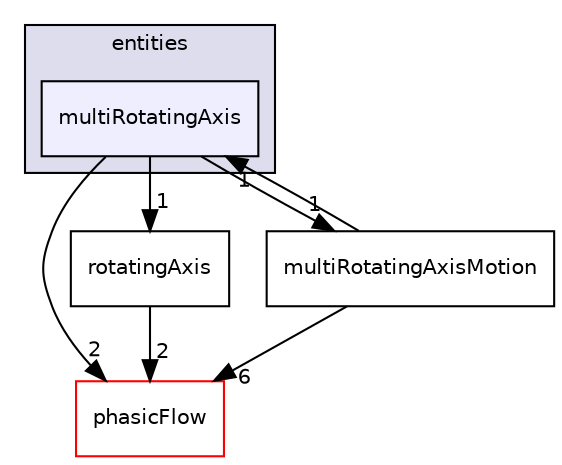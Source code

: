 digraph "src/MotionModel/entities/multiRotatingAxis" {
  compound=true
  node [ fontsize="10", fontname="Helvetica"];
  edge [ labelfontsize="10", labelfontname="Helvetica"];
  subgraph clusterdir_dfffb364e858dce2ad53d04d398ac8d4 {
    graph [ bgcolor="#ddddee", pencolor="black", label="entities" fontname="Helvetica", fontsize="10", URL="dir_dfffb364e858dce2ad53d04d398ac8d4.html"]
  dir_7944000ec3aee9d6b5bc9e95e5603559 [shape=box, label="multiRotatingAxis", style="filled", fillcolor="#eeeeff", pencolor="black", URL="dir_7944000ec3aee9d6b5bc9e95e5603559.html"];
  }
  dir_cd7a5046d028e114fc17b2ebc2bd02d2 [shape=box label="phasicFlow" fillcolor="white" style="filled" color="red" URL="dir_cd7a5046d028e114fc17b2ebc2bd02d2.html"];
  dir_fda176289ce41868031c9232b51f0444 [shape=box label="rotatingAxis" URL="dir_fda176289ce41868031c9232b51f0444.html"];
  dir_8e8c2a5f4ee72bf74c7e222eb5b66550 [shape=box label="multiRotatingAxisMotion" URL="dir_8e8c2a5f4ee72bf74c7e222eb5b66550.html"];
  dir_7944000ec3aee9d6b5bc9e95e5603559->dir_cd7a5046d028e114fc17b2ebc2bd02d2 [headlabel="2", labeldistance=1.5 headhref="dir_000053_000031.html"];
  dir_7944000ec3aee9d6b5bc9e95e5603559->dir_fda176289ce41868031c9232b51f0444 [headlabel="1", labeldistance=1.5 headhref="dir_000053_000054.html"];
  dir_7944000ec3aee9d6b5bc9e95e5603559->dir_8e8c2a5f4ee72bf74c7e222eb5b66550 [headlabel="1", labeldistance=1.5 headhref="dir_000053_000059.html"];
  dir_fda176289ce41868031c9232b51f0444->dir_cd7a5046d028e114fc17b2ebc2bd02d2 [headlabel="2", labeldistance=1.5 headhref="dir_000054_000031.html"];
  dir_8e8c2a5f4ee72bf74c7e222eb5b66550->dir_7944000ec3aee9d6b5bc9e95e5603559 [headlabel="1", labeldistance=1.5 headhref="dir_000059_000053.html"];
  dir_8e8c2a5f4ee72bf74c7e222eb5b66550->dir_cd7a5046d028e114fc17b2ebc2bd02d2 [headlabel="6", labeldistance=1.5 headhref="dir_000059_000031.html"];
}

